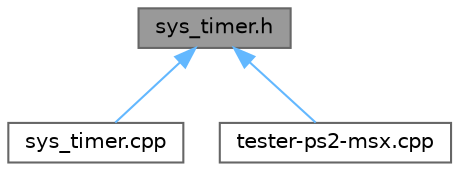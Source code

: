 digraph "sys_timer.h"
{
 // LATEX_PDF_SIZE
  bgcolor="transparent";
  edge [fontname=Helvetica,fontsize=10,labelfontname=Helvetica,labelfontsize=10];
  node [fontname=Helvetica,fontsize=10,shape=box,height=0.2,width=0.4];
  Node1 [label="sys_timer.h",height=0.2,width=0.4,color="gray40", fillcolor="grey60", style="filled", fontcolor="black",tooltip="System Timer: Marks led blinking, depending on the selected scan rate. Starts reading PS/2 to MSX ada..."];
  Node1 -> Node2 [dir="back",color="steelblue1",style="solid"];
  Node2 [label="sys_timer.cpp",height=0.2,width=0.4,color="grey40", fillcolor="white", style="filled",URL="$sys__timer_8cpp.html",tooltip="System Timer: Marks led blinking, depending on the selected scan rate. Starts reading PS/2 to MSX ada..."];
  Node1 -> Node3 [dir="back",color="steelblue1",style="solid"];
  Node3 [label="tester-ps2-msx.cpp",height=0.2,width=0.4,color="grey40", fillcolor="white", style="filled",URL="$tester-ps2-msx_8cpp.html",tooltip="Main code. Created as Bare Metal (no OS needed)"];
}
